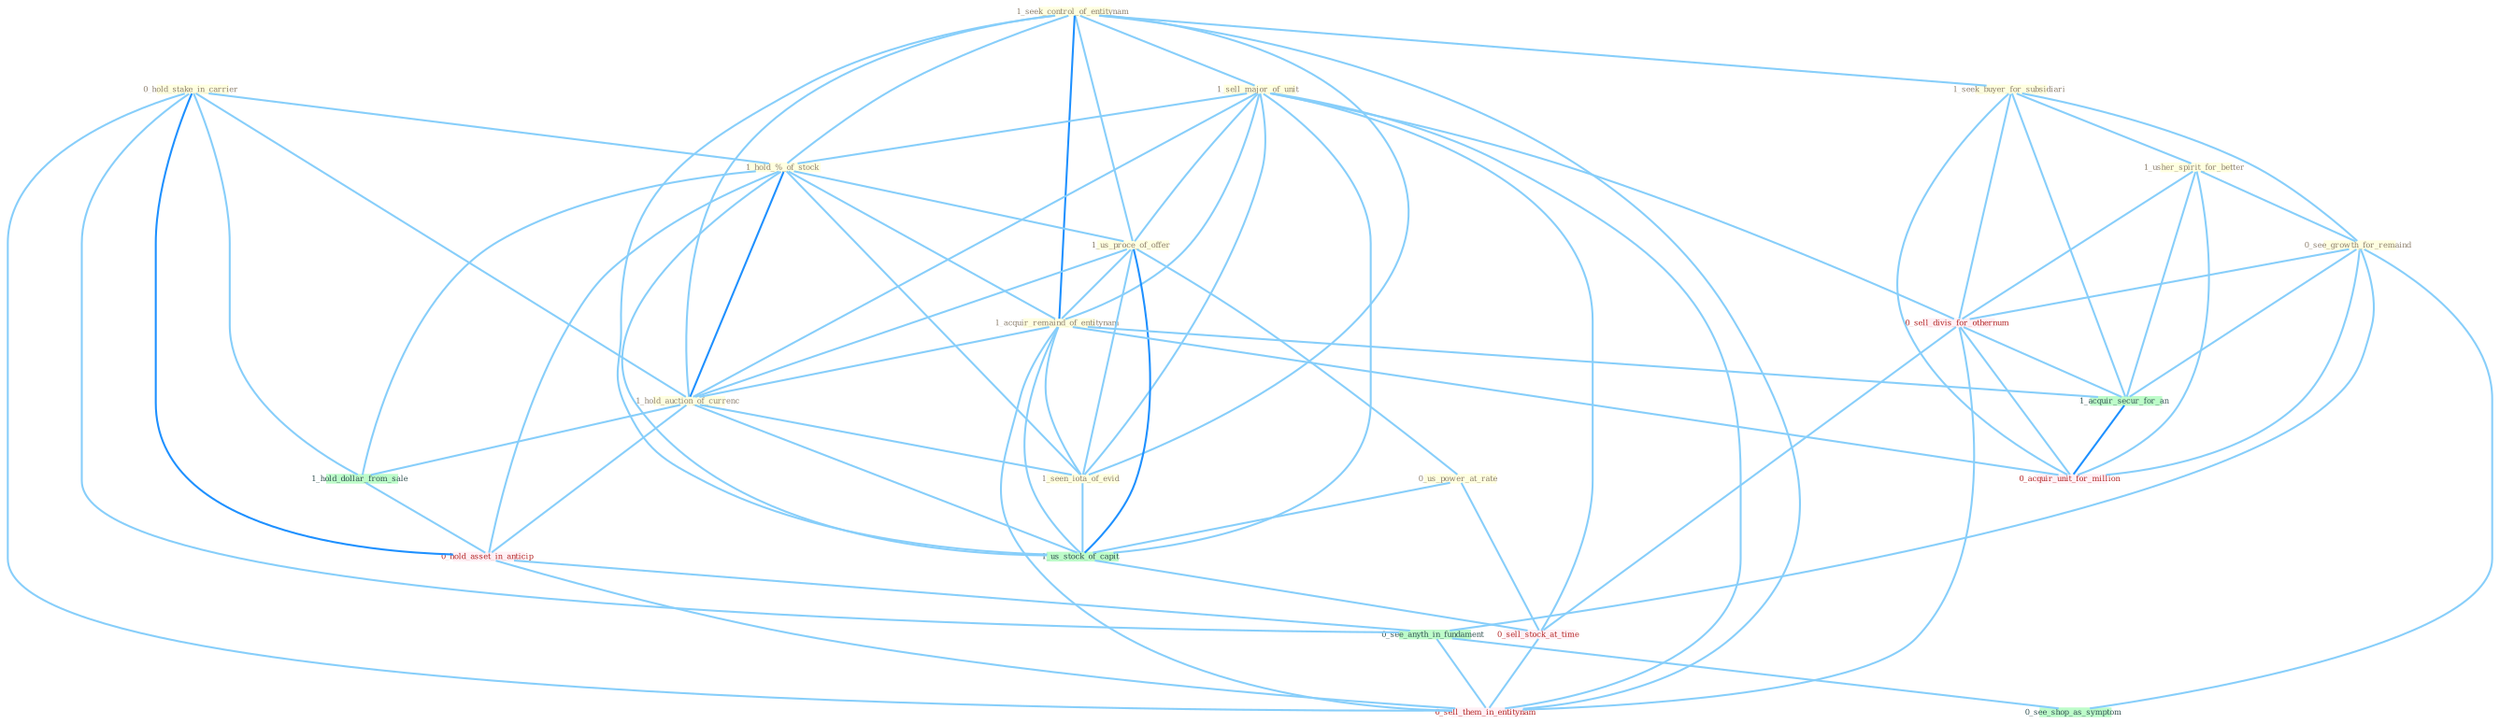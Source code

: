 Graph G{ 
    node
    [shape=polygon,style=filled,width=.5,height=.06,color="#BDFCC9",fixedsize=true,fontsize=4,
    fontcolor="#2f4f4f"];
    {node
    [color="#ffffe0", fontcolor="#8b7d6b"] "1_seek_control_of_entitynam " "1_seek_buyer_for_subsidiari " "1_usher_spirit_for_better " "1_sell_major_of_unit " "0_hold_stake_in_carrier " "1_hold_%_of_stock " "1_us_proce_of_offer " "1_acquir_remaind_of_entitynam " "0_see_growth_for_remaind " "0_us_power_at_rate " "1_hold_auction_of_currenc " "1_seen_iota_of_evid "}
{node [color="#fff0f5", fontcolor="#b22222"] "0_sell_divis_for_othernum " "0_hold_asset_in_anticip " "0_sell_stock_at_time " "0_acquir_unit_for_million " "0_sell_them_in_entitynam "}
edge [color="#B0E2FF"];

	"1_seek_control_of_entitynam " -- "1_seek_buyer_for_subsidiari " [w="1", color="#87cefa" ];
	"1_seek_control_of_entitynam " -- "1_sell_major_of_unit " [w="1", color="#87cefa" ];
	"1_seek_control_of_entitynam " -- "1_hold_%_of_stock " [w="1", color="#87cefa" ];
	"1_seek_control_of_entitynam " -- "1_us_proce_of_offer " [w="1", color="#87cefa" ];
	"1_seek_control_of_entitynam " -- "1_acquir_remaind_of_entitynam " [w="2", color="#1e90ff" , len=0.8];
	"1_seek_control_of_entitynam " -- "1_hold_auction_of_currenc " [w="1", color="#87cefa" ];
	"1_seek_control_of_entitynam " -- "1_seen_iota_of_evid " [w="1", color="#87cefa" ];
	"1_seek_control_of_entitynam " -- "1_us_stock_of_capit " [w="1", color="#87cefa" ];
	"1_seek_control_of_entitynam " -- "0_sell_them_in_entitynam " [w="1", color="#87cefa" ];
	"1_seek_buyer_for_subsidiari " -- "1_usher_spirit_for_better " [w="1", color="#87cefa" ];
	"1_seek_buyer_for_subsidiari " -- "0_see_growth_for_remaind " [w="1", color="#87cefa" ];
	"1_seek_buyer_for_subsidiari " -- "0_sell_divis_for_othernum " [w="1", color="#87cefa" ];
	"1_seek_buyer_for_subsidiari " -- "1_acquir_secur_for_an " [w="1", color="#87cefa" ];
	"1_seek_buyer_for_subsidiari " -- "0_acquir_unit_for_million " [w="1", color="#87cefa" ];
	"1_usher_spirit_for_better " -- "0_see_growth_for_remaind " [w="1", color="#87cefa" ];
	"1_usher_spirit_for_better " -- "0_sell_divis_for_othernum " [w="1", color="#87cefa" ];
	"1_usher_spirit_for_better " -- "1_acquir_secur_for_an " [w="1", color="#87cefa" ];
	"1_usher_spirit_for_better " -- "0_acquir_unit_for_million " [w="1", color="#87cefa" ];
	"1_sell_major_of_unit " -- "1_hold_%_of_stock " [w="1", color="#87cefa" ];
	"1_sell_major_of_unit " -- "1_us_proce_of_offer " [w="1", color="#87cefa" ];
	"1_sell_major_of_unit " -- "1_acquir_remaind_of_entitynam " [w="1", color="#87cefa" ];
	"1_sell_major_of_unit " -- "1_hold_auction_of_currenc " [w="1", color="#87cefa" ];
	"1_sell_major_of_unit " -- "1_seen_iota_of_evid " [w="1", color="#87cefa" ];
	"1_sell_major_of_unit " -- "0_sell_divis_for_othernum " [w="1", color="#87cefa" ];
	"1_sell_major_of_unit " -- "1_us_stock_of_capit " [w="1", color="#87cefa" ];
	"1_sell_major_of_unit " -- "0_sell_stock_at_time " [w="1", color="#87cefa" ];
	"1_sell_major_of_unit " -- "0_sell_them_in_entitynam " [w="1", color="#87cefa" ];
	"0_hold_stake_in_carrier " -- "1_hold_%_of_stock " [w="1", color="#87cefa" ];
	"0_hold_stake_in_carrier " -- "1_hold_auction_of_currenc " [w="1", color="#87cefa" ];
	"0_hold_stake_in_carrier " -- "1_hold_dollar_from_sale " [w="1", color="#87cefa" ];
	"0_hold_stake_in_carrier " -- "0_hold_asset_in_anticip " [w="2", color="#1e90ff" , len=0.8];
	"0_hold_stake_in_carrier " -- "0_see_anyth_in_fundament " [w="1", color="#87cefa" ];
	"0_hold_stake_in_carrier " -- "0_sell_them_in_entitynam " [w="1", color="#87cefa" ];
	"1_hold_%_of_stock " -- "1_us_proce_of_offer " [w="1", color="#87cefa" ];
	"1_hold_%_of_stock " -- "1_acquir_remaind_of_entitynam " [w="1", color="#87cefa" ];
	"1_hold_%_of_stock " -- "1_hold_auction_of_currenc " [w="2", color="#1e90ff" , len=0.8];
	"1_hold_%_of_stock " -- "1_seen_iota_of_evid " [w="1", color="#87cefa" ];
	"1_hold_%_of_stock " -- "1_us_stock_of_capit " [w="1", color="#87cefa" ];
	"1_hold_%_of_stock " -- "1_hold_dollar_from_sale " [w="1", color="#87cefa" ];
	"1_hold_%_of_stock " -- "0_hold_asset_in_anticip " [w="1", color="#87cefa" ];
	"1_us_proce_of_offer " -- "1_acquir_remaind_of_entitynam " [w="1", color="#87cefa" ];
	"1_us_proce_of_offer " -- "0_us_power_at_rate " [w="1", color="#87cefa" ];
	"1_us_proce_of_offer " -- "1_hold_auction_of_currenc " [w="1", color="#87cefa" ];
	"1_us_proce_of_offer " -- "1_seen_iota_of_evid " [w="1", color="#87cefa" ];
	"1_us_proce_of_offer " -- "1_us_stock_of_capit " [w="2", color="#1e90ff" , len=0.8];
	"1_acquir_remaind_of_entitynam " -- "1_hold_auction_of_currenc " [w="1", color="#87cefa" ];
	"1_acquir_remaind_of_entitynam " -- "1_seen_iota_of_evid " [w="1", color="#87cefa" ];
	"1_acquir_remaind_of_entitynam " -- "1_acquir_secur_for_an " [w="1", color="#87cefa" ];
	"1_acquir_remaind_of_entitynam " -- "1_us_stock_of_capit " [w="1", color="#87cefa" ];
	"1_acquir_remaind_of_entitynam " -- "0_acquir_unit_for_million " [w="1", color="#87cefa" ];
	"1_acquir_remaind_of_entitynam " -- "0_sell_them_in_entitynam " [w="1", color="#87cefa" ];
	"0_see_growth_for_remaind " -- "0_sell_divis_for_othernum " [w="1", color="#87cefa" ];
	"0_see_growth_for_remaind " -- "1_acquir_secur_for_an " [w="1", color="#87cefa" ];
	"0_see_growth_for_remaind " -- "0_see_anyth_in_fundament " [w="1", color="#87cefa" ];
	"0_see_growth_for_remaind " -- "0_acquir_unit_for_million " [w="1", color="#87cefa" ];
	"0_see_growth_for_remaind " -- "0_see_shop_as_symptom " [w="1", color="#87cefa" ];
	"0_us_power_at_rate " -- "1_us_stock_of_capit " [w="1", color="#87cefa" ];
	"0_us_power_at_rate " -- "0_sell_stock_at_time " [w="1", color="#87cefa" ];
	"1_hold_auction_of_currenc " -- "1_seen_iota_of_evid " [w="1", color="#87cefa" ];
	"1_hold_auction_of_currenc " -- "1_us_stock_of_capit " [w="1", color="#87cefa" ];
	"1_hold_auction_of_currenc " -- "1_hold_dollar_from_sale " [w="1", color="#87cefa" ];
	"1_hold_auction_of_currenc " -- "0_hold_asset_in_anticip " [w="1", color="#87cefa" ];
	"1_seen_iota_of_evid " -- "1_us_stock_of_capit " [w="1", color="#87cefa" ];
	"0_sell_divis_for_othernum " -- "1_acquir_secur_for_an " [w="1", color="#87cefa" ];
	"0_sell_divis_for_othernum " -- "0_sell_stock_at_time " [w="1", color="#87cefa" ];
	"0_sell_divis_for_othernum " -- "0_acquir_unit_for_million " [w="1", color="#87cefa" ];
	"0_sell_divis_for_othernum " -- "0_sell_them_in_entitynam " [w="1", color="#87cefa" ];
	"1_acquir_secur_for_an " -- "0_acquir_unit_for_million " [w="2", color="#1e90ff" , len=0.8];
	"1_us_stock_of_capit " -- "0_sell_stock_at_time " [w="1", color="#87cefa" ];
	"1_hold_dollar_from_sale " -- "0_hold_asset_in_anticip " [w="1", color="#87cefa" ];
	"0_hold_asset_in_anticip " -- "0_see_anyth_in_fundament " [w="1", color="#87cefa" ];
	"0_hold_asset_in_anticip " -- "0_sell_them_in_entitynam " [w="1", color="#87cefa" ];
	"0_sell_stock_at_time " -- "0_sell_them_in_entitynam " [w="1", color="#87cefa" ];
	"0_see_anyth_in_fundament " -- "0_see_shop_as_symptom " [w="1", color="#87cefa" ];
	"0_see_anyth_in_fundament " -- "0_sell_them_in_entitynam " [w="1", color="#87cefa" ];
}